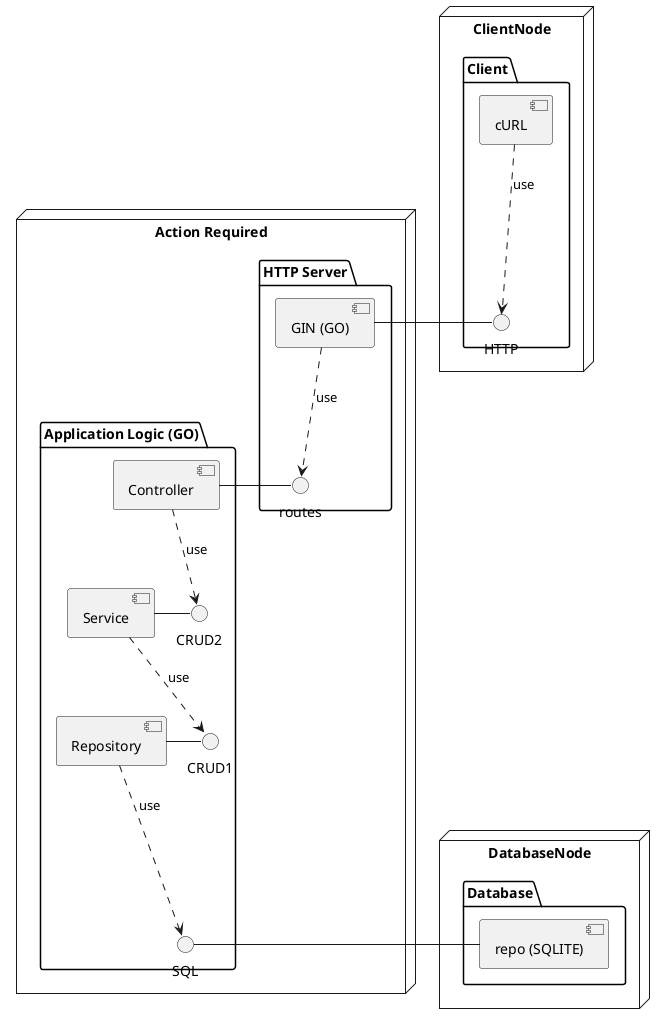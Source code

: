 @startuml
node "ClientNode" {
	package "Client" {
		[cURL] as client
		[client] ..> HTTP : use
	}
}
node "Action Required" {
	package "HTTP Server" {
		[GIN (GO)] as web
		[web] ..> routes : use
	}
	package "Application Logic (GO)" {
		[Controller] as ctrlr
		[ctrlr] ..> CRUD2 : use
		[Service] as srvc
		[srvc] ..> CRUD1 : use
		[Repository] as repo
		[repo] ..> SQL : use
	}
}

node DatabaseNode {
	package "Database" {
		[repo (SQLITE)] as db
	}
}

web - HTTP
ctrlr - routes
srvc - CRUD2
repo - CRUD1
db - SQL
@enduml